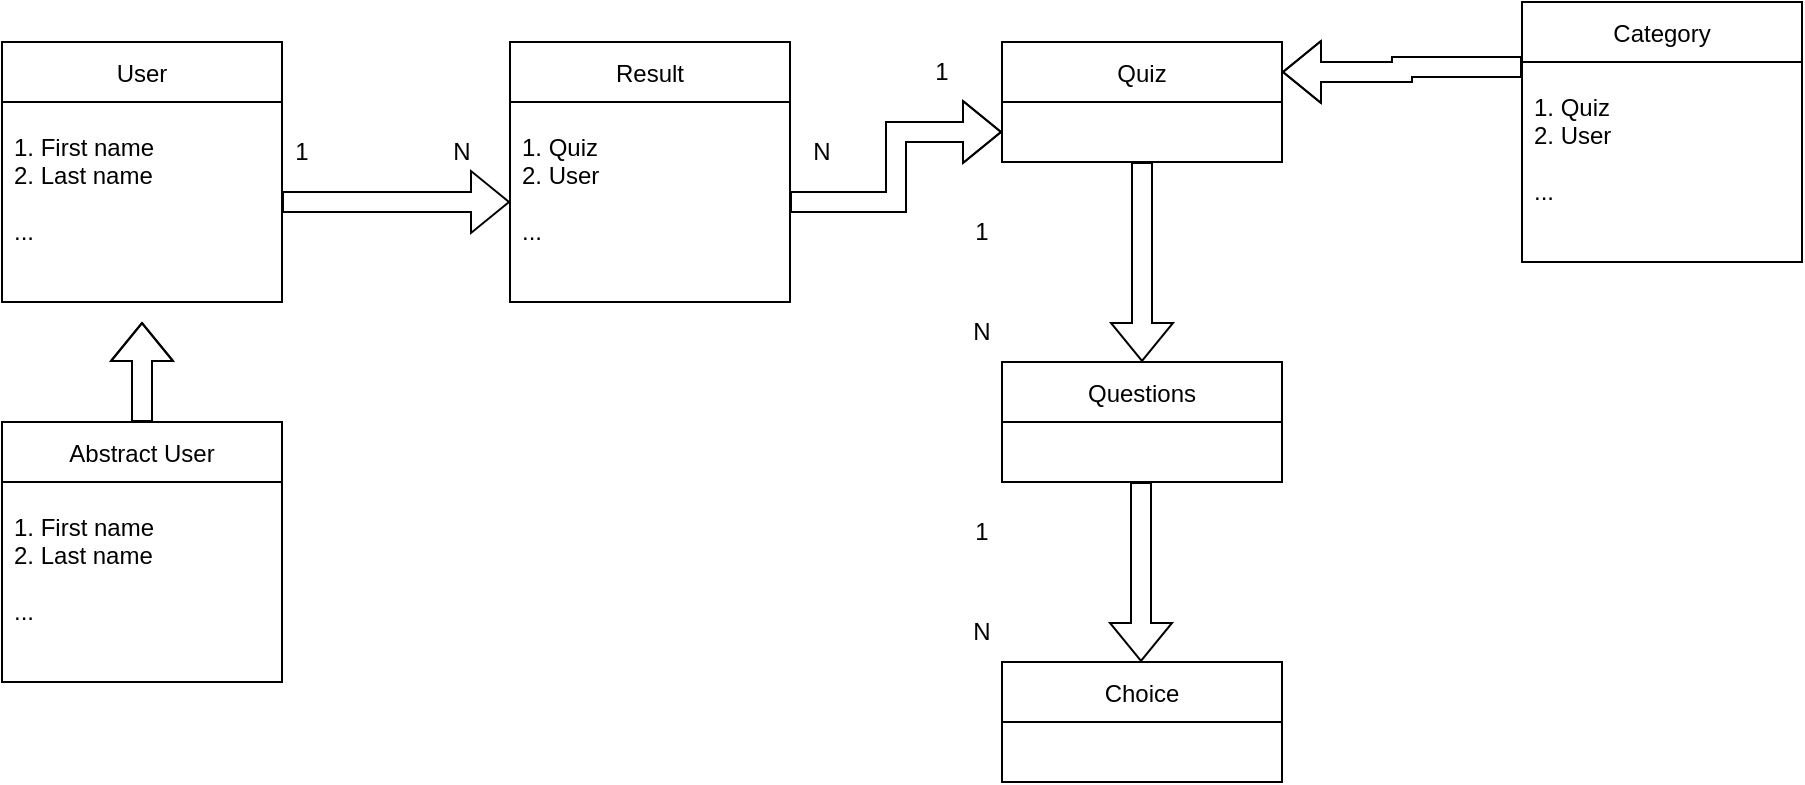 <mxfile version="17.5.0" type="github">
  <diagram id="C5RBs43oDa-KdzZeNtuy" name="Page-1">
    <mxGraphModel dx="1422" dy="772" grid="1" gridSize="10" guides="1" tooltips="1" connect="1" arrows="1" fold="1" page="1" pageScale="1" pageWidth="827" pageHeight="1169" math="0" shadow="0">
      <root>
        <mxCell id="WIyWlLk6GJQsqaUBKTNV-0" />
        <mxCell id="WIyWlLk6GJQsqaUBKTNV-1" parent="WIyWlLk6GJQsqaUBKTNV-0" />
        <mxCell id="lv-_iGZEU0sdM1PGBU6P-13" style="edgeStyle=orthogonalEdgeStyle;shape=flexArrow;rounded=0;orthogonalLoop=1;jettySize=auto;html=1;exitX=0.5;exitY=1;exitDx=0;exitDy=0;entryX=0.5;entryY=0;entryDx=0;entryDy=0;" edge="1" parent="WIyWlLk6GJQsqaUBKTNV-1" source="lv-_iGZEU0sdM1PGBU6P-0" target="lv-_iGZEU0sdM1PGBU6P-7">
          <mxGeometry relative="1" as="geometry" />
        </mxCell>
        <mxCell id="lv-_iGZEU0sdM1PGBU6P-0" value="Quiz" style="swimlane;fontStyle=0;childLayout=stackLayout;horizontal=1;startSize=30;horizontalStack=0;resizeParent=1;resizeParentMax=0;resizeLast=0;collapsible=1;marginBottom=0;" vertex="1" parent="WIyWlLk6GJQsqaUBKTNV-1">
          <mxGeometry x="520" y="80" width="140" height="60" as="geometry" />
        </mxCell>
        <mxCell id="lv-_iGZEU0sdM1PGBU6P-1" value="&#xa;" style="text;strokeColor=none;fillColor=none;align=left;verticalAlign=middle;spacingLeft=4;spacingRight=4;overflow=hidden;points=[[0,0.5],[1,0.5]];portConstraint=eastwest;rotatable=0;" vertex="1" parent="lv-_iGZEU0sdM1PGBU6P-0">
          <mxGeometry y="30" width="140" height="30" as="geometry" />
        </mxCell>
        <mxCell id="lv-_iGZEU0sdM1PGBU6P-4" value="User" style="swimlane;fontStyle=0;childLayout=stackLayout;horizontal=1;startSize=30;horizontalStack=0;resizeParent=1;resizeParentMax=0;resizeLast=0;collapsible=1;marginBottom=0;" vertex="1" parent="WIyWlLk6GJQsqaUBKTNV-1">
          <mxGeometry x="20" y="80" width="140" height="130" as="geometry" />
        </mxCell>
        <mxCell id="lv-_iGZEU0sdM1PGBU6P-5" value="1. First name&#xa;2. Last name &#xa;&#xa;...&#xa;" style="text;strokeColor=none;fillColor=none;align=left;verticalAlign=middle;spacingLeft=4;spacingRight=4;overflow=hidden;points=[[0,0.5],[1,0.5]];portConstraint=eastwest;rotatable=0;" vertex="1" parent="lv-_iGZEU0sdM1PGBU6P-4">
          <mxGeometry y="30" width="140" height="100" as="geometry" />
        </mxCell>
        <mxCell id="lv-_iGZEU0sdM1PGBU6P-7" value="Questions" style="swimlane;fontStyle=0;childLayout=stackLayout;horizontal=1;startSize=30;horizontalStack=0;resizeParent=1;resizeParentMax=0;resizeLast=0;collapsible=1;marginBottom=0;" vertex="1" parent="WIyWlLk6GJQsqaUBKTNV-1">
          <mxGeometry x="520" y="240" width="140" height="60" as="geometry" />
        </mxCell>
        <mxCell id="lv-_iGZEU0sdM1PGBU6P-8" value="&#xa;" style="text;strokeColor=none;fillColor=none;align=left;verticalAlign=middle;spacingLeft=4;spacingRight=4;overflow=hidden;points=[[0,0.5],[1,0.5]];portConstraint=eastwest;rotatable=0;" vertex="1" parent="lv-_iGZEU0sdM1PGBU6P-7">
          <mxGeometry y="30" width="140" height="30" as="geometry" />
        </mxCell>
        <mxCell id="lv-_iGZEU0sdM1PGBU6P-11" value="Choice" style="swimlane;fontStyle=0;childLayout=stackLayout;horizontal=1;startSize=30;horizontalStack=0;resizeParent=1;resizeParentMax=0;resizeLast=0;collapsible=1;marginBottom=0;" vertex="1" parent="WIyWlLk6GJQsqaUBKTNV-1">
          <mxGeometry x="520" y="390" width="140" height="60" as="geometry" />
        </mxCell>
        <mxCell id="lv-_iGZEU0sdM1PGBU6P-12" value="&#xa;" style="text;strokeColor=none;fillColor=none;align=left;verticalAlign=middle;spacingLeft=4;spacingRight=4;overflow=hidden;points=[[0,0.5],[1,0.5]];portConstraint=eastwest;rotatable=0;" vertex="1" parent="lv-_iGZEU0sdM1PGBU6P-11">
          <mxGeometry y="30" width="140" height="30" as="geometry" />
        </mxCell>
        <mxCell id="lv-_iGZEU0sdM1PGBU6P-14" value="1" style="text;html=1;strokeColor=none;fillColor=none;align=center;verticalAlign=middle;whiteSpace=wrap;rounded=0;" vertex="1" parent="WIyWlLk6GJQsqaUBKTNV-1">
          <mxGeometry x="140" y="120" width="60" height="30" as="geometry" />
        </mxCell>
        <mxCell id="lv-_iGZEU0sdM1PGBU6P-15" value="N" style="text;html=1;strokeColor=none;fillColor=none;align=center;verticalAlign=middle;whiteSpace=wrap;rounded=0;" vertex="1" parent="WIyWlLk6GJQsqaUBKTNV-1">
          <mxGeometry x="480" y="210" width="60" height="30" as="geometry" />
        </mxCell>
        <mxCell id="lv-_iGZEU0sdM1PGBU6P-16" style="edgeStyle=orthogonalEdgeStyle;shape=flexArrow;rounded=0;orthogonalLoop=1;jettySize=auto;html=1;exitX=0.5;exitY=1;exitDx=0;exitDy=0;entryX=0.5;entryY=0;entryDx=0;entryDy=0;" edge="1" parent="WIyWlLk6GJQsqaUBKTNV-1">
          <mxGeometry relative="1" as="geometry">
            <mxPoint x="589.5" y="300" as="sourcePoint" />
            <mxPoint x="589.5" y="390" as="targetPoint" />
          </mxGeometry>
        </mxCell>
        <mxCell id="lv-_iGZEU0sdM1PGBU6P-17" value="N" style="text;html=1;strokeColor=none;fillColor=none;align=center;verticalAlign=middle;whiteSpace=wrap;rounded=0;" vertex="1" parent="WIyWlLk6GJQsqaUBKTNV-1">
          <mxGeometry x="480" y="360" width="60" height="30" as="geometry" />
        </mxCell>
        <mxCell id="lv-_iGZEU0sdM1PGBU6P-19" value="1" style="text;html=1;strokeColor=none;fillColor=none;align=center;verticalAlign=middle;whiteSpace=wrap;rounded=0;" vertex="1" parent="WIyWlLk6GJQsqaUBKTNV-1">
          <mxGeometry x="480" y="310" width="60" height="30" as="geometry" />
        </mxCell>
        <mxCell id="lv-_iGZEU0sdM1PGBU6P-20" value="Result" style="swimlane;fontStyle=0;childLayout=stackLayout;horizontal=1;startSize=30;horizontalStack=0;resizeParent=1;resizeParentMax=0;resizeLast=0;collapsible=1;marginBottom=0;" vertex="1" parent="WIyWlLk6GJQsqaUBKTNV-1">
          <mxGeometry x="274" y="80" width="140" height="130" as="geometry" />
        </mxCell>
        <mxCell id="lv-_iGZEU0sdM1PGBU6P-21" value="1. Quiz&#xa;2. User &#xa;&#xa;...&#xa;" style="text;strokeColor=none;fillColor=none;align=left;verticalAlign=middle;spacingLeft=4;spacingRight=4;overflow=hidden;points=[[0,0.5],[1,0.5]];portConstraint=eastwest;rotatable=0;" vertex="1" parent="lv-_iGZEU0sdM1PGBU6P-20">
          <mxGeometry y="30" width="140" height="100" as="geometry" />
        </mxCell>
        <mxCell id="lv-_iGZEU0sdM1PGBU6P-22" style="edgeStyle=orthogonalEdgeStyle;shape=flexArrow;rounded=0;orthogonalLoop=1;jettySize=auto;html=1;exitX=1;exitY=0.5;exitDx=0;exitDy=0;entryX=0;entryY=0.5;entryDx=0;entryDy=0;" edge="1" parent="WIyWlLk6GJQsqaUBKTNV-1" source="lv-_iGZEU0sdM1PGBU6P-5" target="lv-_iGZEU0sdM1PGBU6P-21">
          <mxGeometry relative="1" as="geometry" />
        </mxCell>
        <mxCell id="lv-_iGZEU0sdM1PGBU6P-25" value="1" style="text;html=1;strokeColor=none;fillColor=none;align=center;verticalAlign=middle;whiteSpace=wrap;rounded=0;" vertex="1" parent="WIyWlLk6GJQsqaUBKTNV-1">
          <mxGeometry x="480" y="160" width="60" height="30" as="geometry" />
        </mxCell>
        <mxCell id="lv-_iGZEU0sdM1PGBU6P-26" value="N" style="text;html=1;strokeColor=none;fillColor=none;align=center;verticalAlign=middle;whiteSpace=wrap;rounded=0;" vertex="1" parent="WIyWlLk6GJQsqaUBKTNV-1">
          <mxGeometry x="220" y="120" width="60" height="30" as="geometry" />
        </mxCell>
        <mxCell id="lv-_iGZEU0sdM1PGBU6P-27" style="edgeStyle=orthogonalEdgeStyle;shape=flexArrow;rounded=0;orthogonalLoop=1;jettySize=auto;html=1;exitX=1;exitY=0.5;exitDx=0;exitDy=0;entryX=0;entryY=0.5;entryDx=0;entryDy=0;" edge="1" parent="WIyWlLk6GJQsqaUBKTNV-1" source="lv-_iGZEU0sdM1PGBU6P-21" target="lv-_iGZEU0sdM1PGBU6P-1">
          <mxGeometry relative="1" as="geometry" />
        </mxCell>
        <mxCell id="lv-_iGZEU0sdM1PGBU6P-28" value="N" style="text;html=1;strokeColor=none;fillColor=none;align=center;verticalAlign=middle;whiteSpace=wrap;rounded=0;" vertex="1" parent="WIyWlLk6GJQsqaUBKTNV-1">
          <mxGeometry x="400" y="120" width="60" height="30" as="geometry" />
        </mxCell>
        <mxCell id="lv-_iGZEU0sdM1PGBU6P-29" value="1" style="text;html=1;strokeColor=none;fillColor=none;align=center;verticalAlign=middle;whiteSpace=wrap;rounded=0;" vertex="1" parent="WIyWlLk6GJQsqaUBKTNV-1">
          <mxGeometry x="460" y="80" width="60" height="30" as="geometry" />
        </mxCell>
        <mxCell id="lv-_iGZEU0sdM1PGBU6P-32" style="edgeStyle=orthogonalEdgeStyle;shape=flexArrow;rounded=0;orthogonalLoop=1;jettySize=auto;html=1;exitX=0.5;exitY=0;exitDx=0;exitDy=0;" edge="1" parent="WIyWlLk6GJQsqaUBKTNV-1" source="lv-_iGZEU0sdM1PGBU6P-30">
          <mxGeometry relative="1" as="geometry">
            <mxPoint x="90" y="220" as="targetPoint" />
          </mxGeometry>
        </mxCell>
        <mxCell id="lv-_iGZEU0sdM1PGBU6P-30" value="Abstract User" style="swimlane;fontStyle=0;childLayout=stackLayout;horizontal=1;startSize=30;horizontalStack=0;resizeParent=1;resizeParentMax=0;resizeLast=0;collapsible=1;marginBottom=0;" vertex="1" parent="WIyWlLk6GJQsqaUBKTNV-1">
          <mxGeometry x="20" y="270" width="140" height="130" as="geometry" />
        </mxCell>
        <mxCell id="lv-_iGZEU0sdM1PGBU6P-31" value="1. First name&#xa;2. Last name &#xa;&#xa;...&#xa;" style="text;strokeColor=none;fillColor=none;align=left;verticalAlign=middle;spacingLeft=4;spacingRight=4;overflow=hidden;points=[[0,0.5],[1,0.5]];portConstraint=eastwest;rotatable=0;" vertex="1" parent="lv-_iGZEU0sdM1PGBU6P-30">
          <mxGeometry y="30" width="140" height="100" as="geometry" />
        </mxCell>
        <mxCell id="lv-_iGZEU0sdM1PGBU6P-36" style="edgeStyle=orthogonalEdgeStyle;shape=flexArrow;rounded=0;orthogonalLoop=1;jettySize=auto;html=1;exitX=0;exitY=0.25;exitDx=0;exitDy=0;entryX=1;entryY=0.25;entryDx=0;entryDy=0;" edge="1" parent="WIyWlLk6GJQsqaUBKTNV-1" source="lv-_iGZEU0sdM1PGBU6P-33" target="lv-_iGZEU0sdM1PGBU6P-0">
          <mxGeometry relative="1" as="geometry" />
        </mxCell>
        <mxCell id="lv-_iGZEU0sdM1PGBU6P-33" value="Category" style="swimlane;fontStyle=0;childLayout=stackLayout;horizontal=1;startSize=30;horizontalStack=0;resizeParent=1;resizeParentMax=0;resizeLast=0;collapsible=1;marginBottom=0;" vertex="1" parent="WIyWlLk6GJQsqaUBKTNV-1">
          <mxGeometry x="780" y="60" width="140" height="130" as="geometry" />
        </mxCell>
        <mxCell id="lv-_iGZEU0sdM1PGBU6P-34" value="1. Quiz&#xa;2. User &#xa;&#xa;...&#xa;" style="text;strokeColor=none;fillColor=none;align=left;verticalAlign=middle;spacingLeft=4;spacingRight=4;overflow=hidden;points=[[0,0.5],[1,0.5]];portConstraint=eastwest;rotatable=0;" vertex="1" parent="lv-_iGZEU0sdM1PGBU6P-33">
          <mxGeometry y="30" width="140" height="100" as="geometry" />
        </mxCell>
      </root>
    </mxGraphModel>
  </diagram>
</mxfile>
